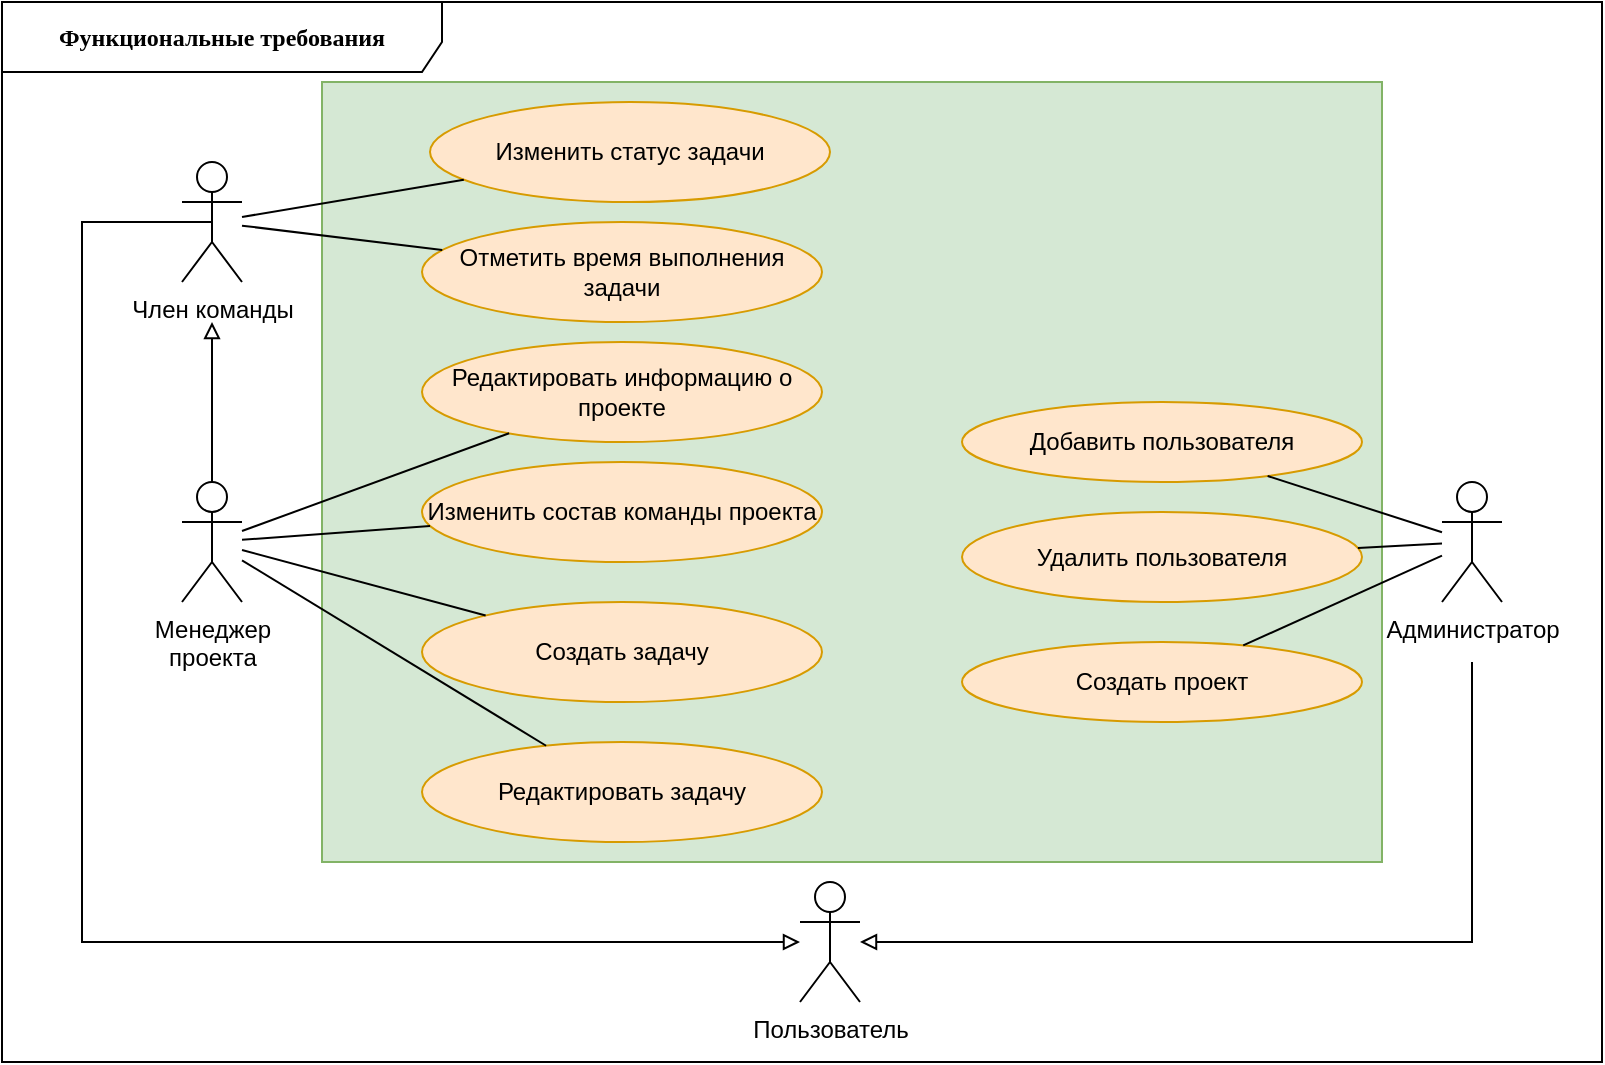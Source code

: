 <mxfile version="22.1.1" type="github">
  <diagram name="Страница — 1" id="x9KShDWUF8JoOGh2aWzw">
    <mxGraphModel dx="1313" dy="708" grid="1" gridSize="10" guides="1" tooltips="1" connect="1" arrows="1" fold="1" page="1" pageScale="1" pageWidth="827" pageHeight="1169" math="0" shadow="0">
      <root>
        <mxCell id="0" />
        <mxCell id="1" parent="0" />
        <mxCell id="p8vcNslJ8mDYngNF0bzC-38" value="&lt;b&gt;Функциональные требования&lt;/b&gt;" style="shape=umlFrame;whiteSpace=wrap;html=1;rounded=1;shadow=0;comic=0;labelBackgroundColor=none;strokeWidth=1;fontFamily=Verdana;fontSize=12;align=center;width=220;height=35;" vertex="1" parent="1">
          <mxGeometry y="80" width="800" height="530" as="geometry" />
        </mxCell>
        <mxCell id="p8vcNslJ8mDYngNF0bzC-39" value="" style="rounded=0;whiteSpace=wrap;html=1;fillColor=#d5e8d4;strokeColor=#82b366;" vertex="1" parent="1">
          <mxGeometry x="160" y="120" width="530" height="390" as="geometry" />
        </mxCell>
        <mxCell id="p8vcNslJ8mDYngNF0bzC-1" value="Администратор" style="shape=umlActor;verticalLabelPosition=bottom;verticalAlign=top;html=1;outlineConnect=0;" vertex="1" parent="1">
          <mxGeometry x="720" y="320" width="30" height="60" as="geometry" />
        </mxCell>
        <mxCell id="p8vcNslJ8mDYngNF0bzC-2" value="Добавить пользователя" style="ellipse;whiteSpace=wrap;html=1;fillColor=#ffe6cc;strokeColor=#d79b00;" vertex="1" parent="1">
          <mxGeometry x="480" y="280" width="200" height="40" as="geometry" />
        </mxCell>
        <mxCell id="p8vcNslJ8mDYngNF0bzC-3" value="Создать проект" style="ellipse;whiteSpace=wrap;html=1;fillColor=#ffe6cc;strokeColor=#d79b00;" vertex="1" parent="1">
          <mxGeometry x="480" y="400" width="200" height="40" as="geometry" />
        </mxCell>
        <mxCell id="p8vcNslJ8mDYngNF0bzC-4" value="Удалить пользователя" style="ellipse;whiteSpace=wrap;html=1;fillColor=#ffe6cc;strokeColor=#d79b00;" vertex="1" parent="1">
          <mxGeometry x="480" y="335" width="200" height="45" as="geometry" />
        </mxCell>
        <mxCell id="p8vcNslJ8mDYngNF0bzC-5" value="Менеджер&lt;br&gt;проекта" style="shape=umlActor;verticalLabelPosition=bottom;verticalAlign=top;html=1;outlineConnect=0;" vertex="1" parent="1">
          <mxGeometry x="90" y="320" width="30" height="60" as="geometry" />
        </mxCell>
        <mxCell id="p8vcNslJ8mDYngNF0bzC-6" value="Создать задачу" style="ellipse;whiteSpace=wrap;html=1;fillColor=#ffe6cc;strokeColor=#d79b00;" vertex="1" parent="1">
          <mxGeometry x="210" y="380" width="200" height="50" as="geometry" />
        </mxCell>
        <mxCell id="p8vcNslJ8mDYngNF0bzC-7" value="Редактировать задачу" style="ellipse;whiteSpace=wrap;html=1;fillColor=#ffe6cc;strokeColor=#d79b00;" vertex="1" parent="1">
          <mxGeometry x="210" y="450" width="200" height="50" as="geometry" />
        </mxCell>
        <mxCell id="p8vcNslJ8mDYngNF0bzC-8" value="Изменить состав команды проекта" style="ellipse;whiteSpace=wrap;html=1;fillColor=#ffe6cc;strokeColor=#d79b00;" vertex="1" parent="1">
          <mxGeometry x="210" y="310" width="200" height="50" as="geometry" />
        </mxCell>
        <mxCell id="p8vcNslJ8mDYngNF0bzC-10" value="Редактировать информацию о проекте" style="ellipse;whiteSpace=wrap;html=1;fillColor=#ffe6cc;strokeColor=#d79b00;" vertex="1" parent="1">
          <mxGeometry x="210" y="250" width="200" height="50" as="geometry" />
        </mxCell>
        <mxCell id="p8vcNslJ8mDYngNF0bzC-12" value="Изменить статус задачи" style="ellipse;whiteSpace=wrap;html=1;fillColor=#ffe6cc;strokeColor=#d79b00;" vertex="1" parent="1">
          <mxGeometry x="214" y="130" width="200" height="50" as="geometry" />
        </mxCell>
        <mxCell id="p8vcNslJ8mDYngNF0bzC-22" value="" style="endArrow=none;html=1;rounded=0;" edge="1" parent="1" source="p8vcNslJ8mDYngNF0bzC-5" target="p8vcNslJ8mDYngNF0bzC-10">
          <mxGeometry width="50" height="50" relative="1" as="geometry">
            <mxPoint x="110" y="370" as="sourcePoint" />
            <mxPoint x="160" y="320" as="targetPoint" />
          </mxGeometry>
        </mxCell>
        <mxCell id="p8vcNslJ8mDYngNF0bzC-23" value="" style="endArrow=none;html=1;rounded=0;" edge="1" parent="1" source="p8vcNslJ8mDYngNF0bzC-5" target="p8vcNslJ8mDYngNF0bzC-8">
          <mxGeometry width="50" height="50" relative="1" as="geometry">
            <mxPoint x="120" y="410" as="sourcePoint" />
            <mxPoint x="170" y="360" as="targetPoint" />
          </mxGeometry>
        </mxCell>
        <mxCell id="p8vcNslJ8mDYngNF0bzC-24" value="" style="endArrow=none;html=1;rounded=0;" edge="1" parent="1" source="p8vcNslJ8mDYngNF0bzC-5" target="p8vcNslJ8mDYngNF0bzC-6">
          <mxGeometry width="50" height="50" relative="1" as="geometry">
            <mxPoint x="110" y="460" as="sourcePoint" />
            <mxPoint x="160" y="410" as="targetPoint" />
          </mxGeometry>
        </mxCell>
        <mxCell id="p8vcNslJ8mDYngNF0bzC-25" value="" style="endArrow=none;html=1;rounded=0;" edge="1" parent="1" source="p8vcNslJ8mDYngNF0bzC-5" target="p8vcNslJ8mDYngNF0bzC-7">
          <mxGeometry width="50" height="50" relative="1" as="geometry">
            <mxPoint x="90" y="500" as="sourcePoint" />
            <mxPoint x="140" y="450" as="targetPoint" />
          </mxGeometry>
        </mxCell>
        <mxCell id="p8vcNslJ8mDYngNF0bzC-26" value="" style="endArrow=none;html=1;rounded=0;" edge="1" parent="1" source="p8vcNslJ8mDYngNF0bzC-2" target="p8vcNslJ8mDYngNF0bzC-1">
          <mxGeometry width="50" height="50" relative="1" as="geometry">
            <mxPoint x="700" y="270" as="sourcePoint" />
            <mxPoint x="750" y="220" as="targetPoint" />
          </mxGeometry>
        </mxCell>
        <mxCell id="p8vcNslJ8mDYngNF0bzC-27" value="" style="endArrow=none;html=1;rounded=0;" edge="1" parent="1" source="p8vcNslJ8mDYngNF0bzC-4" target="p8vcNslJ8mDYngNF0bzC-1">
          <mxGeometry width="50" height="50" relative="1" as="geometry">
            <mxPoint x="570" y="520" as="sourcePoint" />
            <mxPoint x="620" y="470" as="targetPoint" />
          </mxGeometry>
        </mxCell>
        <mxCell id="p8vcNslJ8mDYngNF0bzC-28" value="" style="endArrow=none;html=1;rounded=0;" edge="1" parent="1" source="p8vcNslJ8mDYngNF0bzC-3" target="p8vcNslJ8mDYngNF0bzC-1">
          <mxGeometry width="50" height="50" relative="1" as="geometry">
            <mxPoint x="680" y="520" as="sourcePoint" />
            <mxPoint x="730" y="470" as="targetPoint" />
          </mxGeometry>
        </mxCell>
        <mxCell id="p8vcNslJ8mDYngNF0bzC-29" value="Пользователь" style="shape=umlActor;verticalLabelPosition=bottom;verticalAlign=top;html=1;outlineConnect=0;" vertex="1" parent="1">
          <mxGeometry x="399" y="520" width="30" height="60" as="geometry" />
        </mxCell>
        <mxCell id="p8vcNslJ8mDYngNF0bzC-33" value="" style="endArrow=block;html=1;rounded=0;endFill=0;" edge="1" parent="1" target="p8vcNslJ8mDYngNF0bzC-29">
          <mxGeometry width="50" height="50" relative="1" as="geometry">
            <mxPoint x="735" y="410" as="sourcePoint" />
            <mxPoint x="570" y="540" as="targetPoint" />
            <Array as="points">
              <mxPoint x="735" y="550" />
            </Array>
          </mxGeometry>
        </mxCell>
        <mxCell id="p8vcNslJ8mDYngNF0bzC-34" value="" style="endArrow=block;html=1;rounded=0;endFill=0;exitX=0.5;exitY=0.5;exitDx=0;exitDy=0;exitPerimeter=0;" edge="1" parent="1" source="p8vcNslJ8mDYngNF0bzC-35" target="p8vcNslJ8mDYngNF0bzC-29">
          <mxGeometry width="50" height="50" relative="1" as="geometry">
            <mxPoint x="-10" y="240" as="sourcePoint" />
            <mxPoint x="54" y="585" as="targetPoint" />
            <Array as="points">
              <mxPoint x="40" y="190" />
              <mxPoint x="40" y="400" />
              <mxPoint x="40" y="550" />
            </Array>
          </mxGeometry>
        </mxCell>
        <mxCell id="p8vcNslJ8mDYngNF0bzC-35" value="Член команды" style="shape=umlActor;verticalLabelPosition=bottom;verticalAlign=top;html=1;outlineConnect=0;" vertex="1" parent="1">
          <mxGeometry x="90" y="160" width="30" height="60" as="geometry" />
        </mxCell>
        <mxCell id="p8vcNslJ8mDYngNF0bzC-36" value="" style="endArrow=block;html=1;rounded=0;endFill=0;" edge="1" parent="1" source="p8vcNslJ8mDYngNF0bzC-5">
          <mxGeometry width="50" height="50" relative="1" as="geometry">
            <mxPoint y="440" as="sourcePoint" />
            <mxPoint x="105" y="240" as="targetPoint" />
          </mxGeometry>
        </mxCell>
        <mxCell id="p8vcNslJ8mDYngNF0bzC-37" value="" style="endArrow=none;html=1;rounded=0;" edge="1" parent="1" source="p8vcNslJ8mDYngNF0bzC-35" target="p8vcNslJ8mDYngNF0bzC-12">
          <mxGeometry width="50" height="50" relative="1" as="geometry">
            <mxPoint x="160" y="170" as="sourcePoint" />
            <mxPoint x="210" y="120" as="targetPoint" />
          </mxGeometry>
        </mxCell>
        <mxCell id="p8vcNslJ8mDYngNF0bzC-41" value="Отметить время выполнения задачи" style="ellipse;whiteSpace=wrap;html=1;fillColor=#ffe6cc;strokeColor=#d79b00;" vertex="1" parent="1">
          <mxGeometry x="210" y="190" width="200" height="50" as="geometry" />
        </mxCell>
        <mxCell id="p8vcNslJ8mDYngNF0bzC-42" value="" style="endArrow=none;html=1;rounded=0;" edge="1" parent="1" source="p8vcNslJ8mDYngNF0bzC-35" target="p8vcNslJ8mDYngNF0bzC-41">
          <mxGeometry width="50" height="50" relative="1" as="geometry">
            <mxPoint x="140" y="290" as="sourcePoint" />
            <mxPoint x="190" y="240" as="targetPoint" />
          </mxGeometry>
        </mxCell>
      </root>
    </mxGraphModel>
  </diagram>
</mxfile>
